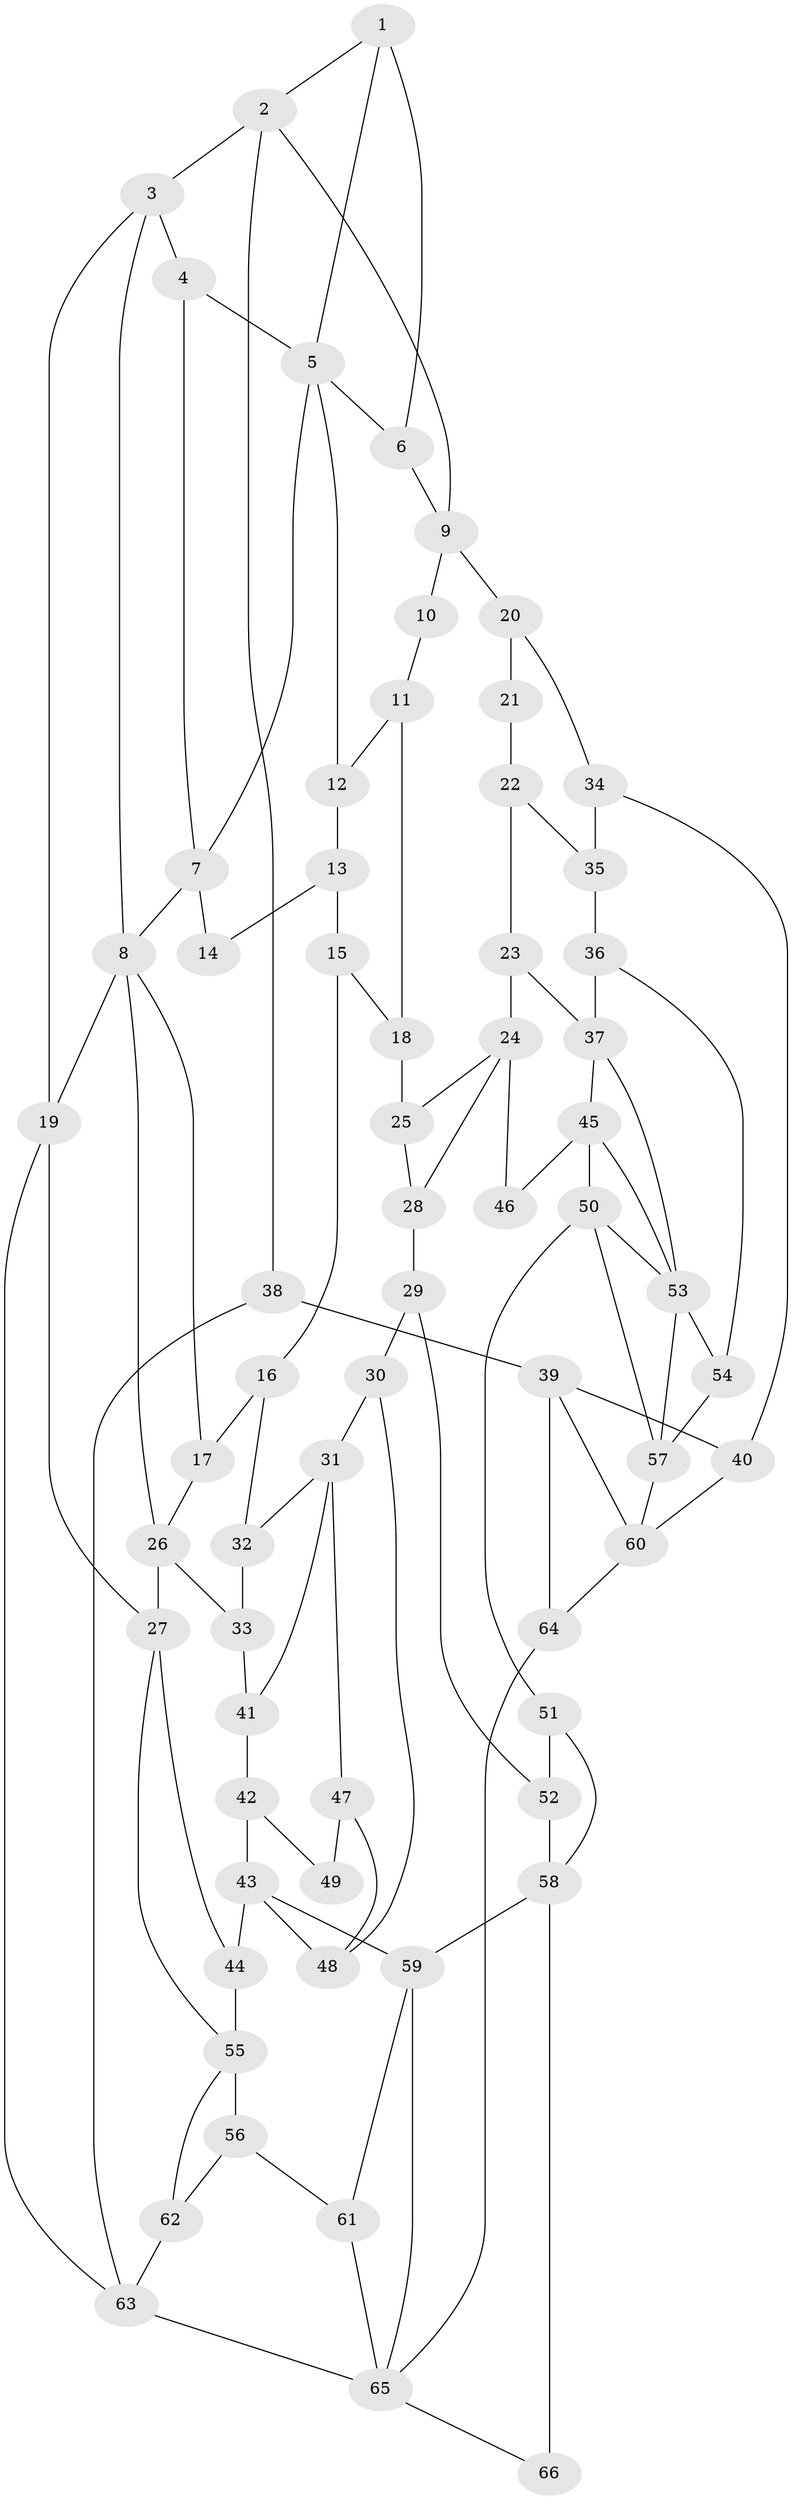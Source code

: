 // original degree distribution, {3: 0.022900763358778626, 5: 0.5267175572519084, 6: 0.22137404580152673, 4: 0.22900763358778625}
// Generated by graph-tools (version 1.1) at 2025/38/03/09/25 02:38:54]
// undirected, 66 vertices, 110 edges
graph export_dot {
graph [start="1"]
  node [color=gray90,style=filled];
  1;
  2;
  3;
  4;
  5;
  6;
  7;
  8;
  9;
  10;
  11;
  12;
  13;
  14;
  15;
  16;
  17;
  18;
  19;
  20;
  21;
  22;
  23;
  24;
  25;
  26;
  27;
  28;
  29;
  30;
  31;
  32;
  33;
  34;
  35;
  36;
  37;
  38;
  39;
  40;
  41;
  42;
  43;
  44;
  45;
  46;
  47;
  48;
  49;
  50;
  51;
  52;
  53;
  54;
  55;
  56;
  57;
  58;
  59;
  60;
  61;
  62;
  63;
  64;
  65;
  66;
  1 -- 2 [weight=1.0];
  1 -- 5 [weight=1.0];
  1 -- 6 [weight=2.0];
  2 -- 3 [weight=1.0];
  2 -- 9 [weight=1.0];
  2 -- 38 [weight=1.0];
  3 -- 4 [weight=1.0];
  3 -- 8 [weight=1.0];
  3 -- 19 [weight=1.0];
  4 -- 5 [weight=2.0];
  4 -- 7 [weight=1.0];
  5 -- 6 [weight=1.0];
  5 -- 7 [weight=1.0];
  5 -- 12 [weight=1.0];
  6 -- 9 [weight=1.0];
  7 -- 8 [weight=2.0];
  7 -- 14 [weight=2.0];
  8 -- 17 [weight=1.0];
  8 -- 19 [weight=1.0];
  8 -- 26 [weight=1.0];
  9 -- 10 [weight=2.0];
  9 -- 20 [weight=2.0];
  10 -- 11 [weight=1.0];
  11 -- 12 [weight=1.0];
  11 -- 18 [weight=1.0];
  12 -- 13 [weight=1.0];
  13 -- 14 [weight=1.0];
  13 -- 15 [weight=1.0];
  15 -- 16 [weight=1.0];
  15 -- 18 [weight=1.0];
  16 -- 17 [weight=1.0];
  16 -- 32 [weight=1.0];
  17 -- 26 [weight=1.0];
  18 -- 25 [weight=1.0];
  19 -- 27 [weight=1.0];
  19 -- 63 [weight=1.0];
  20 -- 21 [weight=2.0];
  20 -- 34 [weight=1.0];
  21 -- 22 [weight=1.0];
  22 -- 23 [weight=1.0];
  22 -- 35 [weight=1.0];
  23 -- 24 [weight=2.0];
  23 -- 37 [weight=1.0];
  24 -- 25 [weight=1.0];
  24 -- 28 [weight=1.0];
  24 -- 46 [weight=2.0];
  25 -- 28 [weight=1.0];
  26 -- 27 [weight=2.0];
  26 -- 33 [weight=2.0];
  27 -- 44 [weight=1.0];
  27 -- 55 [weight=1.0];
  28 -- 29 [weight=1.0];
  29 -- 30 [weight=1.0];
  29 -- 52 [weight=1.0];
  30 -- 31 [weight=1.0];
  30 -- 48 [weight=1.0];
  31 -- 32 [weight=1.0];
  31 -- 41 [weight=1.0];
  31 -- 47 [weight=1.0];
  32 -- 33 [weight=1.0];
  33 -- 41 [weight=2.0];
  34 -- 35 [weight=1.0];
  34 -- 40 [weight=1.0];
  35 -- 36 [weight=1.0];
  36 -- 37 [weight=1.0];
  36 -- 54 [weight=1.0];
  37 -- 45 [weight=1.0];
  37 -- 53 [weight=1.0];
  38 -- 39 [weight=2.0];
  38 -- 63 [weight=1.0];
  39 -- 40 [weight=1.0];
  39 -- 60 [weight=2.0];
  39 -- 64 [weight=1.0];
  40 -- 60 [weight=1.0];
  41 -- 42 [weight=1.0];
  42 -- 43 [weight=1.0];
  42 -- 49 [weight=1.0];
  43 -- 44 [weight=1.0];
  43 -- 48 [weight=1.0];
  43 -- 59 [weight=2.0];
  44 -- 55 [weight=1.0];
  45 -- 46 [weight=2.0];
  45 -- 50 [weight=1.0];
  45 -- 53 [weight=1.0];
  47 -- 48 [weight=1.0];
  47 -- 49 [weight=2.0];
  50 -- 51 [weight=1.0];
  50 -- 53 [weight=1.0];
  50 -- 57 [weight=1.0];
  51 -- 52 [weight=1.0];
  51 -- 58 [weight=1.0];
  52 -- 58 [weight=1.0];
  53 -- 54 [weight=1.0];
  53 -- 57 [weight=2.0];
  54 -- 57 [weight=1.0];
  55 -- 56 [weight=3.0];
  55 -- 62 [weight=1.0];
  56 -- 61 [weight=2.0];
  56 -- 62 [weight=1.0];
  57 -- 60 [weight=2.0];
  58 -- 59 [weight=2.0];
  58 -- 66 [weight=2.0];
  59 -- 61 [weight=1.0];
  59 -- 65 [weight=1.0];
  60 -- 64 [weight=1.0];
  61 -- 65 [weight=2.0];
  62 -- 63 [weight=1.0];
  63 -- 65 [weight=1.0];
  64 -- 65 [weight=1.0];
  65 -- 66 [weight=1.0];
}
